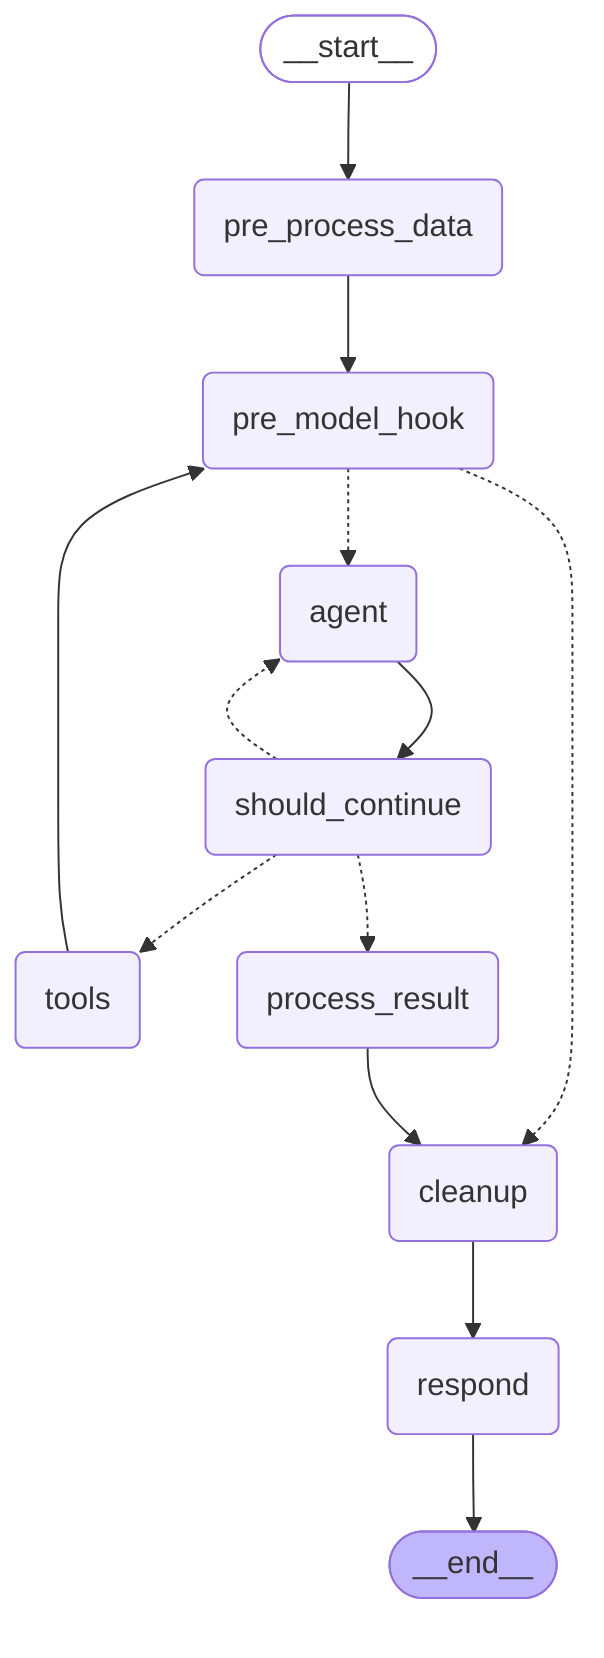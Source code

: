 ---
config:
  flowchart:
    curve: basis
---
graph TD;
	__start__([<p>__start__</p>]):::first
	pre_process_data(pre_process_data)
	pre_model_hook(pre_model_hook)
	agent(agent)
	tools(tools)
	process_result(process_result)
	cleanup(cleanup)
	should_continue(should_continue)
	respond(respond)
	__end__([<p>__end__</p>]):::last
	__start__ --> pre_process_data;
	agent --> should_continue;
	cleanup --> respond;
	pre_model_hook -.-> agent;
	pre_model_hook -.-> cleanup;
	pre_process_data --> pre_model_hook;
	process_result --> cleanup;
	should_continue -.-> agent;
	should_continue -.-> process_result;
	should_continue -.-> tools;
	tools --> pre_model_hook;
	respond --> __end__;
	classDef default fill:#f2f0ff,line-height:1.2
	classDef first fill-opacity:0
	classDef last fill:#bfb6fc
